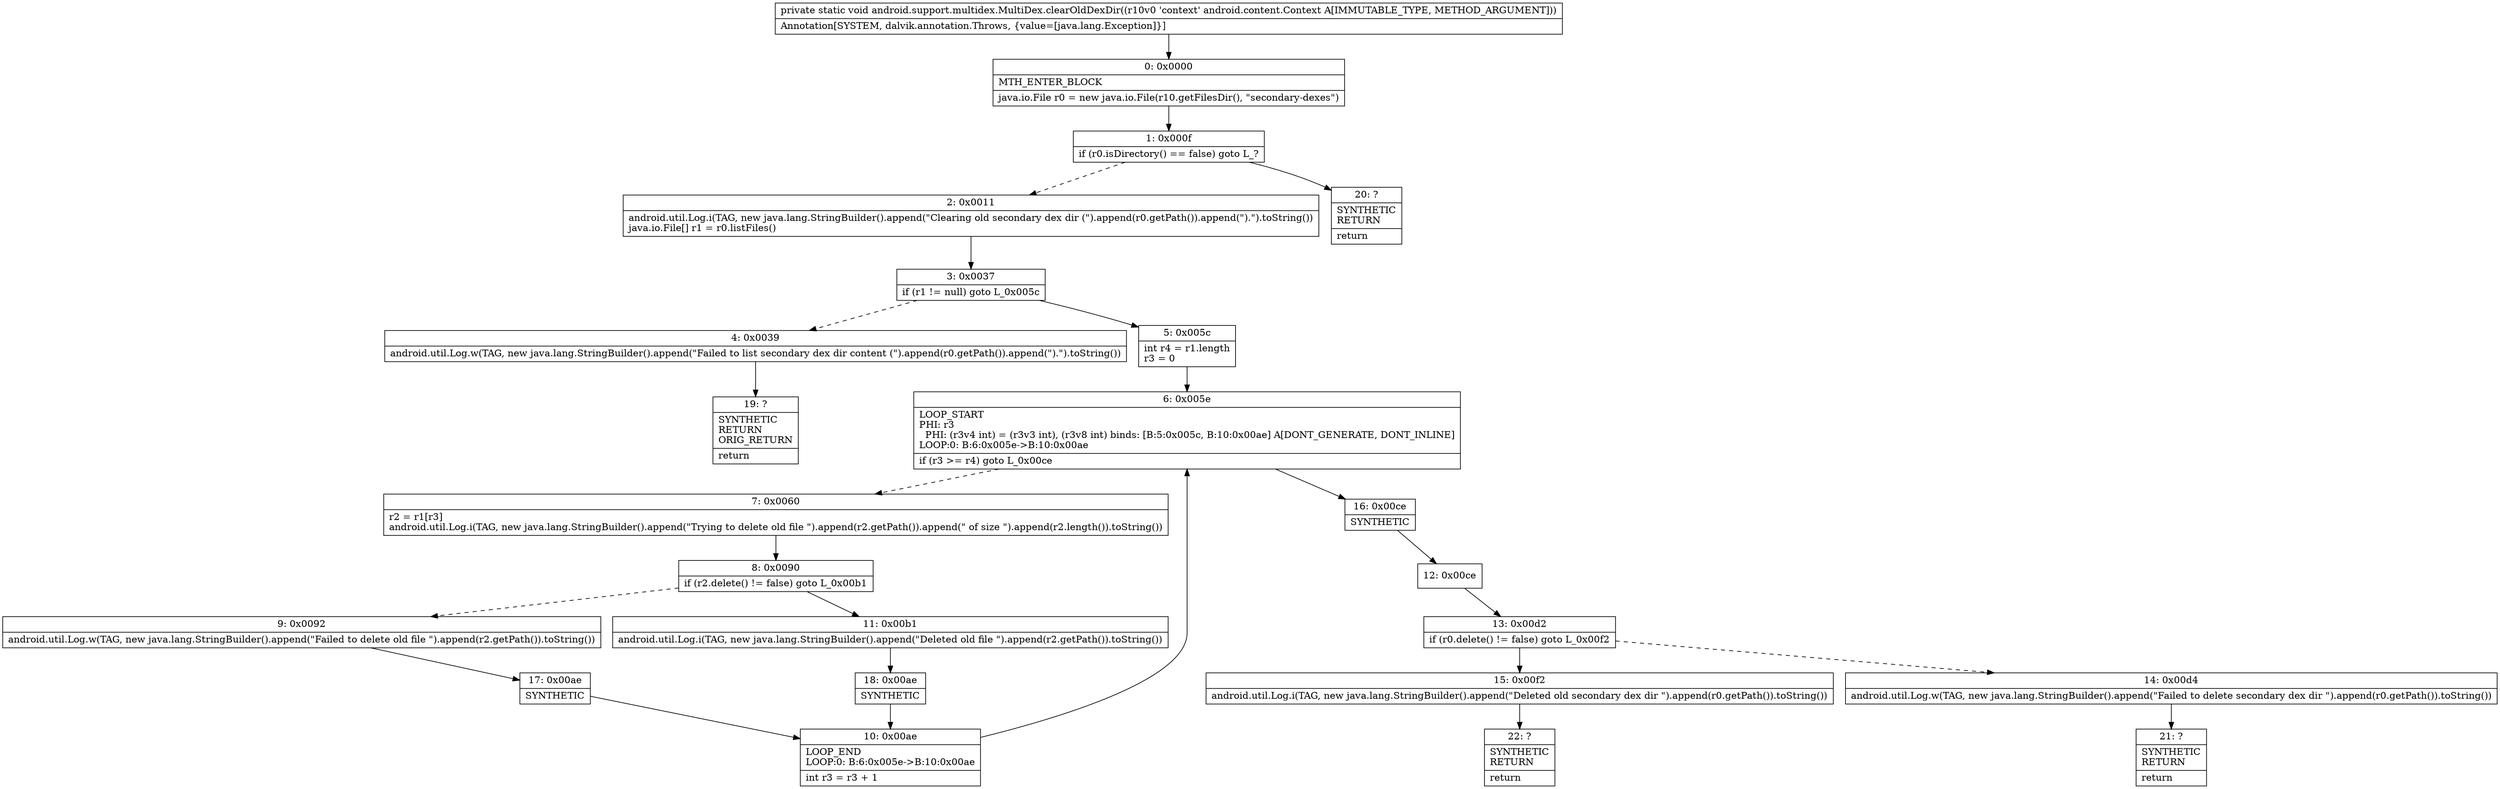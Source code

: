 digraph "CFG forandroid.support.multidex.MultiDex.clearOldDexDir(Landroid\/content\/Context;)V" {
Node_0 [shape=record,label="{0\:\ 0x0000|MTH_ENTER_BLOCK\l|java.io.File r0 = new java.io.File(r10.getFilesDir(), \"secondary\-dexes\")\l}"];
Node_1 [shape=record,label="{1\:\ 0x000f|if (r0.isDirectory() == false) goto L_?\l}"];
Node_2 [shape=record,label="{2\:\ 0x0011|android.util.Log.i(TAG, new java.lang.StringBuilder().append(\"Clearing old secondary dex dir (\").append(r0.getPath()).append(\").\").toString())\ljava.io.File[] r1 = r0.listFiles()\l}"];
Node_3 [shape=record,label="{3\:\ 0x0037|if (r1 != null) goto L_0x005c\l}"];
Node_4 [shape=record,label="{4\:\ 0x0039|android.util.Log.w(TAG, new java.lang.StringBuilder().append(\"Failed to list secondary dex dir content (\").append(r0.getPath()).append(\").\").toString())\l}"];
Node_5 [shape=record,label="{5\:\ 0x005c|int r4 = r1.length\lr3 = 0\l}"];
Node_6 [shape=record,label="{6\:\ 0x005e|LOOP_START\lPHI: r3 \l  PHI: (r3v4 int) = (r3v3 int), (r3v8 int) binds: [B:5:0x005c, B:10:0x00ae] A[DONT_GENERATE, DONT_INLINE]\lLOOP:0: B:6:0x005e\-\>B:10:0x00ae\l|if (r3 \>= r4) goto L_0x00ce\l}"];
Node_7 [shape=record,label="{7\:\ 0x0060|r2 = r1[r3]\landroid.util.Log.i(TAG, new java.lang.StringBuilder().append(\"Trying to delete old file \").append(r2.getPath()).append(\" of size \").append(r2.length()).toString())\l}"];
Node_8 [shape=record,label="{8\:\ 0x0090|if (r2.delete() != false) goto L_0x00b1\l}"];
Node_9 [shape=record,label="{9\:\ 0x0092|android.util.Log.w(TAG, new java.lang.StringBuilder().append(\"Failed to delete old file \").append(r2.getPath()).toString())\l}"];
Node_10 [shape=record,label="{10\:\ 0x00ae|LOOP_END\lLOOP:0: B:6:0x005e\-\>B:10:0x00ae\l|int r3 = r3 + 1\l}"];
Node_11 [shape=record,label="{11\:\ 0x00b1|android.util.Log.i(TAG, new java.lang.StringBuilder().append(\"Deleted old file \").append(r2.getPath()).toString())\l}"];
Node_12 [shape=record,label="{12\:\ 0x00ce}"];
Node_13 [shape=record,label="{13\:\ 0x00d2|if (r0.delete() != false) goto L_0x00f2\l}"];
Node_14 [shape=record,label="{14\:\ 0x00d4|android.util.Log.w(TAG, new java.lang.StringBuilder().append(\"Failed to delete secondary dex dir \").append(r0.getPath()).toString())\l}"];
Node_15 [shape=record,label="{15\:\ 0x00f2|android.util.Log.i(TAG, new java.lang.StringBuilder().append(\"Deleted old secondary dex dir \").append(r0.getPath()).toString())\l}"];
Node_16 [shape=record,label="{16\:\ 0x00ce|SYNTHETIC\l}"];
Node_17 [shape=record,label="{17\:\ 0x00ae|SYNTHETIC\l}"];
Node_18 [shape=record,label="{18\:\ 0x00ae|SYNTHETIC\l}"];
Node_19 [shape=record,label="{19\:\ ?|SYNTHETIC\lRETURN\lORIG_RETURN\l|return\l}"];
Node_20 [shape=record,label="{20\:\ ?|SYNTHETIC\lRETURN\l|return\l}"];
Node_21 [shape=record,label="{21\:\ ?|SYNTHETIC\lRETURN\l|return\l}"];
Node_22 [shape=record,label="{22\:\ ?|SYNTHETIC\lRETURN\l|return\l}"];
MethodNode[shape=record,label="{private static void android.support.multidex.MultiDex.clearOldDexDir((r10v0 'context' android.content.Context A[IMMUTABLE_TYPE, METHOD_ARGUMENT]))  | Annotation[SYSTEM, dalvik.annotation.Throws, \{value=[java.lang.Exception]\}]\l}"];
MethodNode -> Node_0;
Node_0 -> Node_1;
Node_1 -> Node_2[style=dashed];
Node_1 -> Node_20;
Node_2 -> Node_3;
Node_3 -> Node_4[style=dashed];
Node_3 -> Node_5;
Node_4 -> Node_19;
Node_5 -> Node_6;
Node_6 -> Node_7[style=dashed];
Node_6 -> Node_16;
Node_7 -> Node_8;
Node_8 -> Node_9[style=dashed];
Node_8 -> Node_11;
Node_9 -> Node_17;
Node_10 -> Node_6;
Node_11 -> Node_18;
Node_12 -> Node_13;
Node_13 -> Node_14[style=dashed];
Node_13 -> Node_15;
Node_14 -> Node_21;
Node_15 -> Node_22;
Node_16 -> Node_12;
Node_17 -> Node_10;
Node_18 -> Node_10;
}

